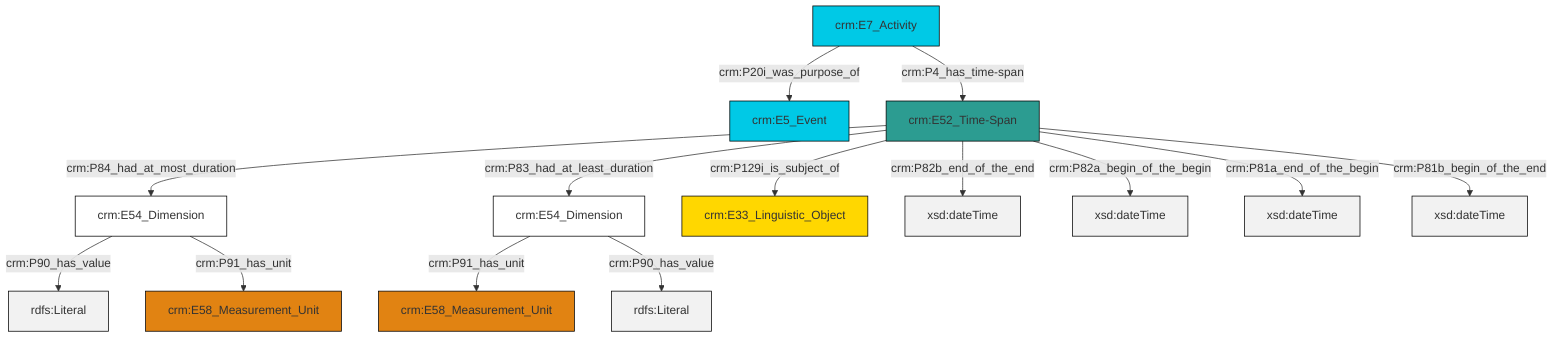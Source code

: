 graph TD
classDef Literal fill:#f2f2f2,stroke:#000000;
classDef CRM_Entity fill:#FFFFFF,stroke:#000000;
classDef Temporal_Entity fill:#00C9E6, stroke:#000000;
classDef Type fill:#E18312, stroke:#000000;
classDef Time-Span fill:#2C9C91, stroke:#000000;
classDef Appellation fill:#FFEB7F, stroke:#000000;
classDef Place fill:#008836, stroke:#000000;
classDef Persistent_Item fill:#B266B2, stroke:#000000;
classDef Conceptual_Object fill:#FFD700, stroke:#000000;
classDef Physical_Thing fill:#D2B48C, stroke:#000000;
classDef Actor fill:#f58aad, stroke:#000000;
classDef PC_Classes fill:#4ce600, stroke:#000000;
classDef Multi fill:#cccccc,stroke:#000000;

6["crm:E54_Dimension"]:::CRM_Entity -->|crm:P91_has_unit| 2["crm:E58_Measurement_Unit"]:::Type
9["crm:E52_Time-Span"]:::Time-Span -->|crm:P84_had_at_most_duration| 0["crm:E54_Dimension"]:::CRM_Entity
0["crm:E54_Dimension"]:::CRM_Entity -->|crm:P90_has_value| 13[rdfs:Literal]:::Literal
11["crm:E7_Activity"]:::Temporal_Entity -->|crm:P4_has_time-span| 9["crm:E52_Time-Span"]:::Time-Span
9["crm:E52_Time-Span"]:::Time-Span -->|crm:P82b_end_of_the_end| 16[xsd:dateTime]:::Literal
9["crm:E52_Time-Span"]:::Time-Span -->|crm:P82a_begin_of_the_begin| 17[xsd:dateTime]:::Literal
0["crm:E54_Dimension"]:::CRM_Entity -->|crm:P91_has_unit| 4["crm:E58_Measurement_Unit"]:::Type
9["crm:E52_Time-Span"]:::Time-Span -->|crm:P81a_end_of_the_begin| 19[xsd:dateTime]:::Literal
11["crm:E7_Activity"]:::Temporal_Entity -->|crm:P20i_was_purpose_of| 7["crm:E5_Event"]:::Temporal_Entity
9["crm:E52_Time-Span"]:::Time-Span -->|crm:P129i_is_subject_of| 14["crm:E33_Linguistic_Object"]:::Conceptual_Object
9["crm:E52_Time-Span"]:::Time-Span -->|crm:P83_had_at_least_duration| 6["crm:E54_Dimension"]:::CRM_Entity
6["crm:E54_Dimension"]:::CRM_Entity -->|crm:P90_has_value| 20[rdfs:Literal]:::Literal
9["crm:E52_Time-Span"]:::Time-Span -->|crm:P81b_begin_of_the_end| 21[xsd:dateTime]:::Literal